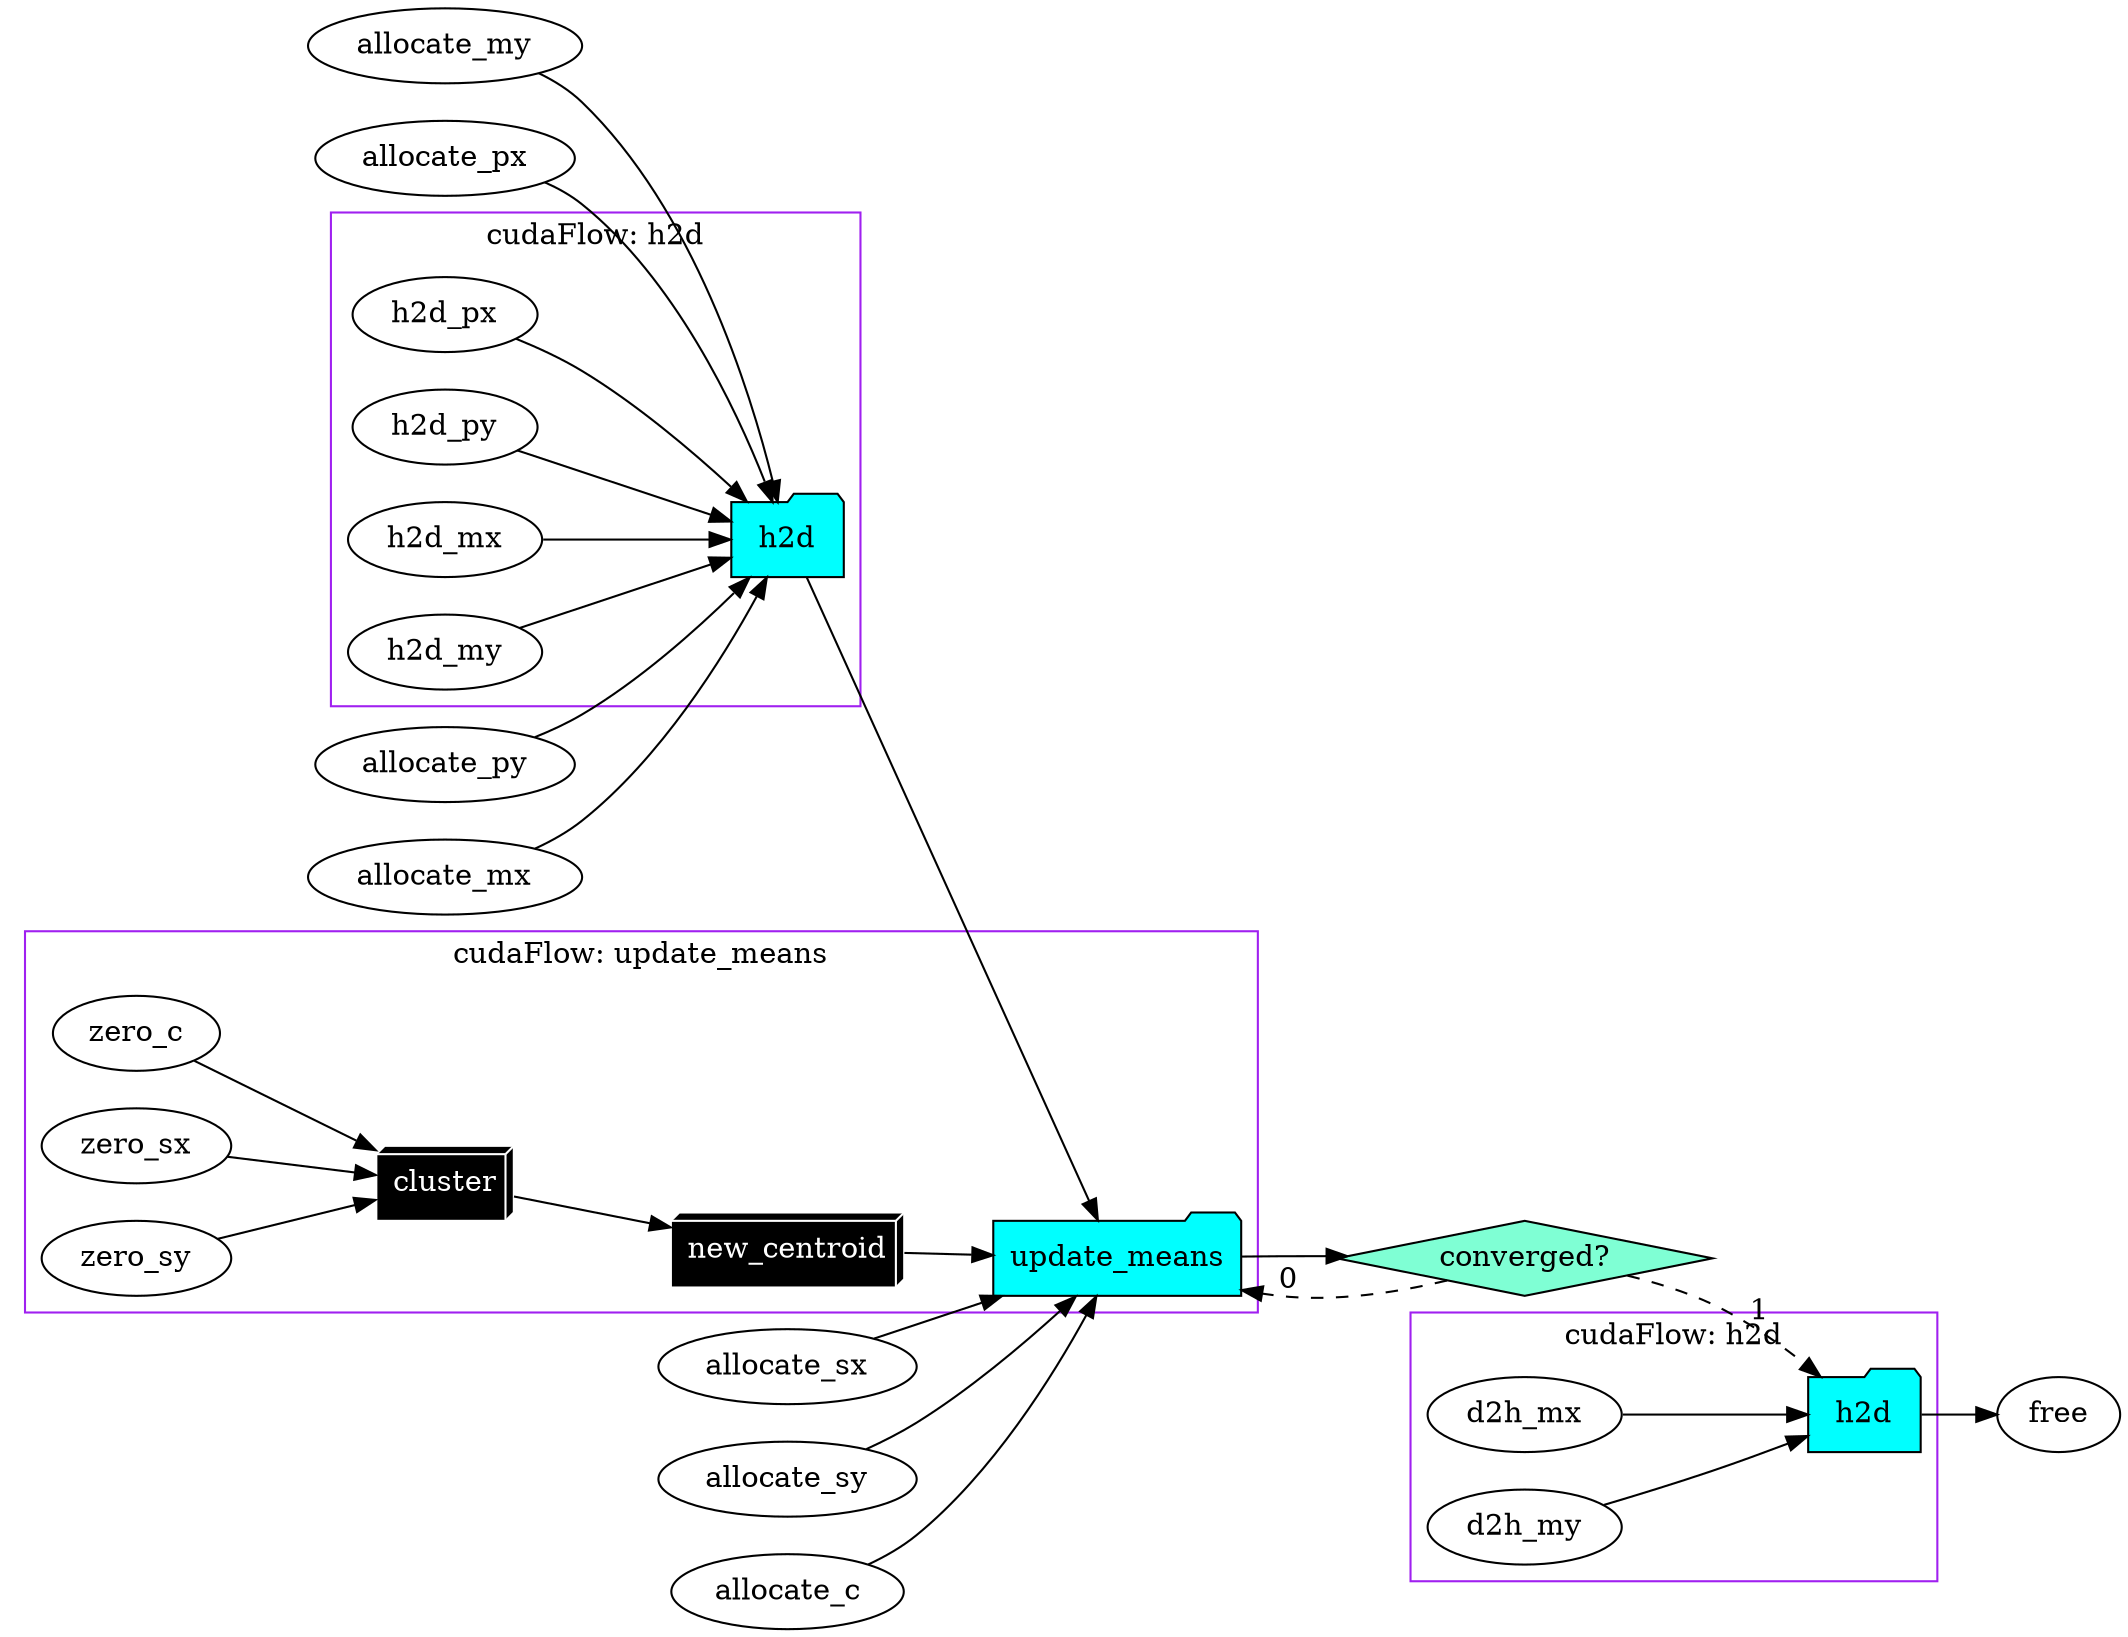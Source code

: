 digraph Taskflow {
rankdir="LR";
p0x562f9807bcc0[label="allocate_px" ];
p0x562f9807bcc0 -> p0x562f9807b550;
p0x562f9807bbb0[label="allocate_py" ];
p0x562f9807bbb0 -> p0x562f9807b550;
p0x562f9807baa0[label="allocate_mx" ];
p0x562f9807baa0 -> p0x562f9807b550;
p0x562f9807b990[label="allocate_my" ];
p0x562f9807b990 -> p0x562f9807b550;
p0x562f9807b880[label="allocate_sx" ];
p0x562f9807b880 -> p0x562f9807b440;
p0x562f9807b770[label="allocate_sy" ];
p0x562f9807b770 -> p0x562f9807b440;
p0x562f9807b660[label="allocate_c" ];
p0x562f9807b660 -> p0x562f9807b440;
p0x562f9807b550[label="h2d" shape=folder fillcolor=cyan style=filled];
p0x562f9807b550 -> p0x562f9807b440;
subgraph cluster_p0x562f9807b550 {
label="cudaFlow: h2d";
color="purple"
p0x7fbc54000b20[label="h2d_px"];
p0x7fbc54000b20 -> p0x562f9807b550;
p0x7fbc54000c00[label="h2d_py"];
p0x7fbc54000c00 -> p0x562f9807b550;
p0x7fbc54000ce0[label="h2d_mx"];
p0x7fbc54000ce0 -> p0x562f9807b550;
p0x7fbc54000db0[label="h2d_my"];
p0x7fbc54000db0 -> p0x562f9807b550;
}
p0x562f9807b440[label="update_means" shape=folder fillcolor=cyan style=filled];
p0x562f9807b440 -> p0x562f9807b330;
subgraph cluster_p0x562f9807b440 {
label="cudaFlow: update_means";
color="purple"
p0x7fbc540051d0[label="zero_c"];
p0x7fbc540051d0 -> p0x7fbc540053d0;
p0x7fbc54005270[label="zero_sx"];
p0x7fbc54005270 -> p0x7fbc540053d0;
p0x7fbc54005330[label="zero_sy"];
p0x7fbc54005330 -> p0x7fbc540053d0;
p0x7fbc540053d0[label="cluster" style="filled" color="white" fillcolor="black" fontcolor="white" shape="box3d"];
p0x7fbc540053d0 -> p0x7fbc54005470;
p0x7fbc54005470[label="new_centroid" style="filled" color="white" fillcolor="black" fontcolor="white" shape="box3d"];
p0x7fbc54005470 -> p0x562f9807b440;
}
p0x562f9807b330[label="converged?" shape=diamond color=black fillcolor=aquamarine style=filled];
p0x562f9807b330 -> p0x562f9807b440 [style=dashed label="0"];
p0x562f9807b330 -> p0x562f9807b220 [style=dashed label="1"];
p0x562f9807b220[label="h2d" shape=folder fillcolor=cyan style=filled];
p0x562f9807b220 -> p0x562f9807b110;
subgraph cluster_p0x562f9807b220 {
label="cudaFlow: h2d";
color="purple"
p0x7fbc5400bf40[label="d2h_mx"];
p0x7fbc5400bf40 -> p0x562f9807b220;
p0x7fbc54008020[label="d2h_my"];
p0x7fbc54008020 -> p0x562f9807b220;
}
p0x562f9807b110[label="free" ];
}

